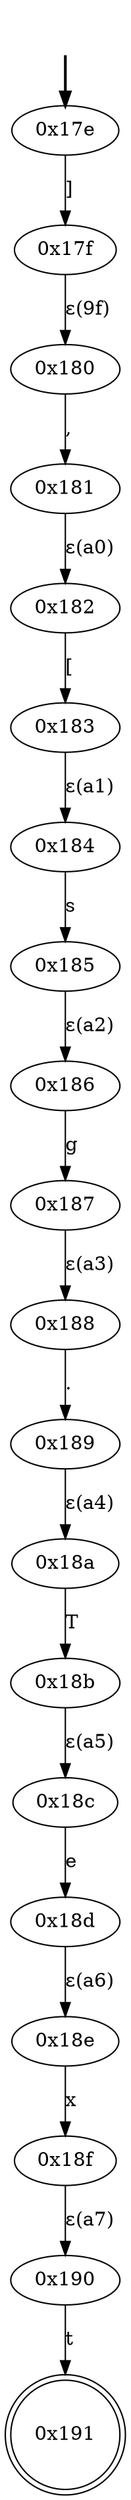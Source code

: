 digraph {
	fake [style=invisible]
	"0x17e" [root=true]
	"0x17f"
	"0x180"
	"0x181"
	"0x182"
	"0x183"
	"0x184"
	"0x185"
	"0x186"
	"0x187"
	"0x188"
	"0x189"
	"0x18a"
	"0x18b"
	"0x18c"
	"0x18d"
	"0x18e"
	"0x18f"
	"0x190"
	"0x191" [shape=doublecircle]
	fake -> "0x17e" [style=bold]
	"0x17e" -> "0x17f" [label="]"]
	"0x180" -> "0x181" [label=","]
	"0x17f" -> "0x180" [label="ε(9f)"]
	"0x182" -> "0x183" [label="["]
	"0x181" -> "0x182" [label="ε(a0)"]
	"0x184" -> "0x185" [label=s]
	"0x183" -> "0x184" [label="ε(a1)"]
	"0x186" -> "0x187" [label=g]
	"0x185" -> "0x186" [label="ε(a2)"]
	"0x188" -> "0x189" [label="."]
	"0x187" -> "0x188" [label="ε(a3)"]
	"0x18a" -> "0x18b" [label=T]
	"0x189" -> "0x18a" [label="ε(a4)"]
	"0x18c" -> "0x18d" [label=e]
	"0x18b" -> "0x18c" [label="ε(a5)"]
	"0x18e" -> "0x18f" [label=x]
	"0x18d" -> "0x18e" [label="ε(a6)"]
	"0x190" -> "0x191" [label=t]
	"0x18f" -> "0x190" [label="ε(a7)"]
}
